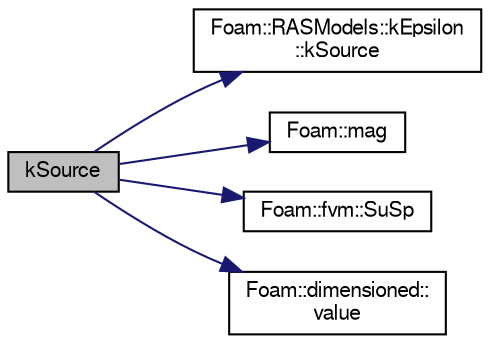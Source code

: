 digraph "kSource"
{
  bgcolor="transparent";
  edge [fontname="FreeSans",fontsize="10",labelfontname="FreeSans",labelfontsize="10"];
  node [fontname="FreeSans",fontsize="10",shape=record];
  rankdir="LR";
  Node1 [label="kSource",height=0.2,width=0.4,color="black", fillcolor="grey75", style="filled" fontcolor="black"];
  Node1 -> Node2 [color="midnightblue",fontsize="10",style="solid",fontname="FreeSans"];
  Node2 [label="Foam::RASModels::kEpsilon\l::kSource",height=0.2,width=0.4,color="black",URL="$a01189.html#a35d9c0577be35b98ff5b50384753d958"];
  Node1 -> Node3 [color="midnightblue",fontsize="10",style="solid",fontname="FreeSans"];
  Node3 [label="Foam::mag",height=0.2,width=0.4,color="black",URL="$a10237.html#a929da2a3fdcf3dacbbe0487d3a330dae"];
  Node1 -> Node4 [color="midnightblue",fontsize="10",style="solid",fontname="FreeSans"];
  Node4 [label="Foam::fvm::SuSp",height=0.2,width=0.4,color="black",URL="$a10272.html#afbc5644dc62f3adaff3848482484e0a6"];
  Node1 -> Node5 [color="midnightblue",fontsize="10",style="solid",fontname="FreeSans"];
  Node5 [label="Foam::dimensioned::\lvalue",height=0.2,width=0.4,color="black",URL="$a00510.html#a080d3824651cfcf52f72acceec615aaa",tooltip="Return const reference to value. "];
}
